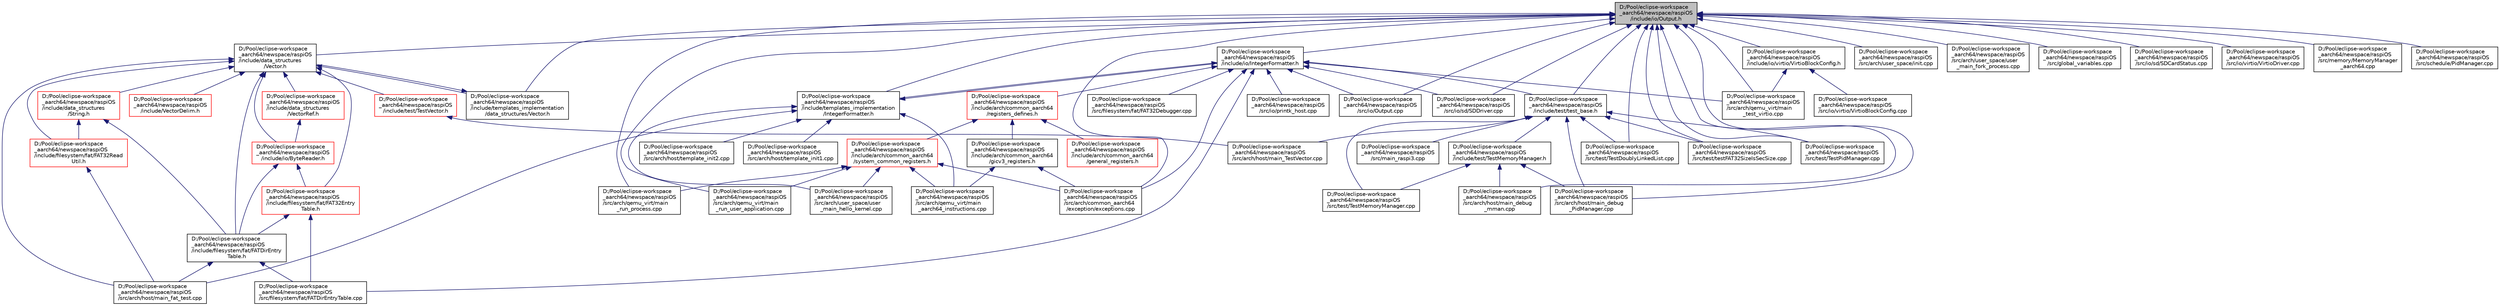 digraph "D:/Pool/eclipse-workspace_aarch64/newspace/raspiOS/include/io/Output.h"
{
  edge [fontname="Helvetica",fontsize="10",labelfontname="Helvetica",labelfontsize="10"];
  node [fontname="Helvetica",fontsize="10",shape=record];
  Node1594 [label="D:/Pool/eclipse-workspace\l_aarch64/newspace/raspiOS\l/include/io/Output.h",height=0.2,width=0.4,color="black", fillcolor="grey75", style="filled", fontcolor="black"];
  Node1594 -> Node1595 [dir="back",color="midnightblue",fontsize="10",style="solid",fontname="Helvetica"];
  Node1595 [label="D:/Pool/eclipse-workspace\l_aarch64/newspace/raspiOS\l/include/io/IntegerFormatter.h",height=0.2,width=0.4,color="black", fillcolor="white", style="filled",URL="$d5/d7b/io_2_integer_formatter_8h.html"];
  Node1595 -> Node1596 [dir="back",color="midnightblue",fontsize="10",style="solid",fontname="Helvetica"];
  Node1596 [label="D:/Pool/eclipse-workspace\l_aarch64/newspace/raspiOS\l/include/arch/common_aarch64\l/registers_defines.h",height=0.2,width=0.4,color="red", fillcolor="white", style="filled",URL="$d1/dbd/registers__defines_8h.html"];
  Node1596 -> Node1597 [dir="back",color="midnightblue",fontsize="10",style="solid",fontname="Helvetica"];
  Node1597 [label="D:/Pool/eclipse-workspace\l_aarch64/newspace/raspiOS\l/include/arch/common_aarch64\l/system_common_registers.h",height=0.2,width=0.4,color="red", fillcolor="white", style="filled",URL="$d4/d1f/system__common__registers_8h.html"];
  Node1597 -> Node1601 [dir="back",color="midnightblue",fontsize="10",style="solid",fontname="Helvetica"];
  Node1601 [label="D:/Pool/eclipse-workspace\l_aarch64/newspace/raspiOS\l/src/arch/common_aarch64\l/exception/exceptions.cpp",height=0.2,width=0.4,color="black", fillcolor="white", style="filled",URL="$dd/d12/exceptions_8cpp.html"];
  Node1597 -> Node1628 [dir="back",color="midnightblue",fontsize="10",style="solid",fontname="Helvetica"];
  Node1628 [label="D:/Pool/eclipse-workspace\l_aarch64/newspace/raspiOS\l/src/arch/qemu_virt/main\l_aarch64_instructions.cpp",height=0.2,width=0.4,color="black", fillcolor="white", style="filled",URL="$d3/d1d/main__aarch64__instructions_8cpp.html"];
  Node1597 -> Node1602 [dir="back",color="midnightblue",fontsize="10",style="solid",fontname="Helvetica"];
  Node1602 [label="D:/Pool/eclipse-workspace\l_aarch64/newspace/raspiOS\l/src/arch/qemu_virt/main\l_run_process.cpp",height=0.2,width=0.4,color="black", fillcolor="white", style="filled",URL="$d9/d35/main__run__process_8cpp.html"];
  Node1597 -> Node1612 [dir="back",color="midnightblue",fontsize="10",style="solid",fontname="Helvetica"];
  Node1612 [label="D:/Pool/eclipse-workspace\l_aarch64/newspace/raspiOS\l/src/arch/qemu_virt/main\l_run_user_application.cpp",height=0.2,width=0.4,color="black", fillcolor="white", style="filled",URL="$d3/d50/main__run__user__application_8cpp.html"];
  Node1597 -> Node1606 [dir="back",color="midnightblue",fontsize="10",style="solid",fontname="Helvetica"];
  Node1606 [label="D:/Pool/eclipse-workspace\l_aarch64/newspace/raspiOS\l/src/arch/user_space/user\l_main_hello_kernel.cpp",height=0.2,width=0.4,color="black", fillcolor="white", style="filled",URL="$db/db2/user__main__hello__kernel_8cpp.html"];
  Node1596 -> Node1630 [dir="back",color="midnightblue",fontsize="10",style="solid",fontname="Helvetica"];
  Node1630 [label="D:/Pool/eclipse-workspace\l_aarch64/newspace/raspiOS\l/include/arch/common_aarch64\l/general_registers.h",height=0.2,width=0.4,color="red", fillcolor="white", style="filled",URL="$d1/de4/general__registers_8h.html"];
  Node1596 -> Node1631 [dir="back",color="midnightblue",fontsize="10",style="solid",fontname="Helvetica"];
  Node1631 [label="D:/Pool/eclipse-workspace\l_aarch64/newspace/raspiOS\l/include/arch/common_aarch64\l/gicv3_registers.h",height=0.2,width=0.4,color="black", fillcolor="white", style="filled",URL="$d7/dc3/gicv3__registers_8h.html"];
  Node1631 -> Node1601 [dir="back",color="midnightblue",fontsize="10",style="solid",fontname="Helvetica"];
  Node1631 -> Node1628 [dir="back",color="midnightblue",fontsize="10",style="solid",fontname="Helvetica"];
  Node1595 -> Node1634 [dir="back",color="midnightblue",fontsize="10",style="solid",fontname="Helvetica"];
  Node1634 [label="D:/Pool/eclipse-workspace\l_aarch64/newspace/raspiOS\l/include/templates_implementation\l/IntegerFormatter.h",height=0.2,width=0.4,color="black", fillcolor="white", style="filled",URL="$dc/d84/templates__implementation_2_integer_formatter_8h.html"];
  Node1634 -> Node1595 [dir="back",color="midnightblue",fontsize="10",style="solid",fontname="Helvetica"];
  Node1634 -> Node1635 [dir="back",color="midnightblue",fontsize="10",style="solid",fontname="Helvetica"];
  Node1635 [label="D:/Pool/eclipse-workspace\l_aarch64/newspace/raspiOS\l/src/arch/host/main_fat_test.cpp",height=0.2,width=0.4,color="black", fillcolor="white", style="filled",URL="$d2/d27/main__fat__test_8cpp.html"];
  Node1634 -> Node1636 [dir="back",color="midnightblue",fontsize="10",style="solid",fontname="Helvetica"];
  Node1636 [label="D:/Pool/eclipse-workspace\l_aarch64/newspace/raspiOS\l/src/arch/host/template_init1.cpp",height=0.2,width=0.4,color="black", fillcolor="white", style="filled",URL="$da/dd3/template__init1_8cpp.html"];
  Node1634 -> Node1637 [dir="back",color="midnightblue",fontsize="10",style="solid",fontname="Helvetica"];
  Node1637 [label="D:/Pool/eclipse-workspace\l_aarch64/newspace/raspiOS\l/src/arch/host/template_init2.cpp",height=0.2,width=0.4,color="black", fillcolor="white", style="filled",URL="$dc/d3f/template__init2_8cpp.html"];
  Node1634 -> Node1628 [dir="back",color="midnightblue",fontsize="10",style="solid",fontname="Helvetica"];
  Node1634 -> Node1606 [dir="back",color="midnightblue",fontsize="10",style="solid",fontname="Helvetica"];
  Node1595 -> Node1638 [dir="back",color="midnightblue",fontsize="10",style="solid",fontname="Helvetica"];
  Node1638 [label="D:/Pool/eclipse-workspace\l_aarch64/newspace/raspiOS\l/include/test/test_base.h",height=0.2,width=0.4,color="black", fillcolor="white", style="filled",URL="$dc/d74/test__base_8h.html"];
  Node1638 -> Node1639 [dir="back",color="midnightblue",fontsize="10",style="solid",fontname="Helvetica"];
  Node1639 [label="D:/Pool/eclipse-workspace\l_aarch64/newspace/raspiOS\l/include/test/TestMemoryManager.h",height=0.2,width=0.4,color="black", fillcolor="white", style="filled",URL="$d9/d3b/_test_memory_manager_8h.html"];
  Node1639 -> Node1640 [dir="back",color="midnightblue",fontsize="10",style="solid",fontname="Helvetica"];
  Node1640 [label="D:/Pool/eclipse-workspace\l_aarch64/newspace/raspiOS\l/src/arch/host/main_debug\l_mman.cpp",height=0.2,width=0.4,color="black", fillcolor="white", style="filled",URL="$d2/d6d/main__debug__mman_8cpp.html"];
  Node1639 -> Node1641 [dir="back",color="midnightblue",fontsize="10",style="solid",fontname="Helvetica"];
  Node1641 [label="D:/Pool/eclipse-workspace\l_aarch64/newspace/raspiOS\l/src/arch/host/main_debug\l_PidManager.cpp",height=0.2,width=0.4,color="black", fillcolor="white", style="filled",URL="$d1/d40/main__debug___pid_manager_8cpp.html"];
  Node1639 -> Node1642 [dir="back",color="midnightblue",fontsize="10",style="solid",fontname="Helvetica"];
  Node1642 [label="D:/Pool/eclipse-workspace\l_aarch64/newspace/raspiOS\l/src/test/TestMemoryManager.cpp",height=0.2,width=0.4,color="black", fillcolor="white", style="filled",URL="$d8/dfd/_test_memory_manager_8cpp.html"];
  Node1638 -> Node1641 [dir="back",color="midnightblue",fontsize="10",style="solid",fontname="Helvetica"];
  Node1638 -> Node1643 [dir="back",color="midnightblue",fontsize="10",style="solid",fontname="Helvetica"];
  Node1643 [label="D:/Pool/eclipse-workspace\l_aarch64/newspace/raspiOS\l/src/arch/host/main_TestVector.cpp",height=0.2,width=0.4,color="black", fillcolor="white", style="filled",URL="$d5/d46/main___test_vector_8cpp.html"];
  Node1638 -> Node1644 [dir="back",color="midnightblue",fontsize="10",style="solid",fontname="Helvetica"];
  Node1644 [label="D:/Pool/eclipse-workspace\l_aarch64/newspace/raspiOS\l/src/main_raspi3.cpp",height=0.2,width=0.4,color="black", fillcolor="white", style="filled",URL="$d6/d05/main__raspi3_8cpp.html"];
  Node1638 -> Node1645 [dir="back",color="midnightblue",fontsize="10",style="solid",fontname="Helvetica"];
  Node1645 [label="D:/Pool/eclipse-workspace\l_aarch64/newspace/raspiOS\l/src/test/TestDoublyLinkedList.cpp",height=0.2,width=0.4,color="black", fillcolor="white", style="filled",URL="$d4/d96/_test_doubly_linked_list_8cpp.html"];
  Node1638 -> Node1646 [dir="back",color="midnightblue",fontsize="10",style="solid",fontname="Helvetica"];
  Node1646 [label="D:/Pool/eclipse-workspace\l_aarch64/newspace/raspiOS\l/src/test/testFAT32SizeIsSecSize.cpp",height=0.2,width=0.4,color="black", fillcolor="white", style="filled",URL="$d1/d9f/test_f_a_t32_size_is_sec_size_8cpp.html"];
  Node1638 -> Node1642 [dir="back",color="midnightblue",fontsize="10",style="solid",fontname="Helvetica"];
  Node1638 -> Node1647 [dir="back",color="midnightblue",fontsize="10",style="solid",fontname="Helvetica"];
  Node1647 [label="D:/Pool/eclipse-workspace\l_aarch64/newspace/raspiOS\l/src/test/TestPidManager.cpp",height=0.2,width=0.4,color="black", fillcolor="white", style="filled",URL="$d9/d4f/_test_pid_manager_8cpp.html"];
  Node1595 -> Node1601 [dir="back",color="midnightblue",fontsize="10",style="solid",fontname="Helvetica"];
  Node1595 -> Node1648 [dir="back",color="midnightblue",fontsize="10",style="solid",fontname="Helvetica"];
  Node1648 [label="D:/Pool/eclipse-workspace\l_aarch64/newspace/raspiOS\l/src/arch/qemu_virt/main\l_test_virtio.cpp",height=0.2,width=0.4,color="black", fillcolor="white", style="filled",URL="$d0/d67/main__test__virtio_8cpp.html"];
  Node1595 -> Node1649 [dir="back",color="midnightblue",fontsize="10",style="solid",fontname="Helvetica"];
  Node1649 [label="D:/Pool/eclipse-workspace\l_aarch64/newspace/raspiOS\l/src/filesystem/fat/FAT32Debugger.cpp",height=0.2,width=0.4,color="black", fillcolor="white", style="filled",URL="$d7/de4/_f_a_t32_debugger_8cpp.html"];
  Node1595 -> Node1650 [dir="back",color="midnightblue",fontsize="10",style="solid",fontname="Helvetica"];
  Node1650 [label="D:/Pool/eclipse-workspace\l_aarch64/newspace/raspiOS\l/src/filesystem/fat/FATDirEntryTable.cpp",height=0.2,width=0.4,color="black", fillcolor="white", style="filled",URL="$d9/de1/_f_a_t_dir_entry_table_8cpp.html"];
  Node1595 -> Node1651 [dir="back",color="midnightblue",fontsize="10",style="solid",fontname="Helvetica"];
  Node1651 [label="D:/Pool/eclipse-workspace\l_aarch64/newspace/raspiOS\l/src/io/Output.cpp",height=0.2,width=0.4,color="black", fillcolor="white", style="filled",URL="$dd/d4c/_output_8cpp.html"];
  Node1595 -> Node1652 [dir="back",color="midnightblue",fontsize="10",style="solid",fontname="Helvetica"];
  Node1652 [label="D:/Pool/eclipse-workspace\l_aarch64/newspace/raspiOS\l/src/io/printk_host.cpp",height=0.2,width=0.4,color="black", fillcolor="white", style="filled",URL="$d2/d67/printk__host_8cpp.html"];
  Node1595 -> Node1653 [dir="back",color="midnightblue",fontsize="10",style="solid",fontname="Helvetica"];
  Node1653 [label="D:/Pool/eclipse-workspace\l_aarch64/newspace/raspiOS\l/src/io/sd/SDDriver.cpp",height=0.2,width=0.4,color="black", fillcolor="white", style="filled",URL="$d9/d31/_s_d_driver_8cpp.html"];
  Node1594 -> Node1634 [dir="back",color="midnightblue",fontsize="10",style="solid",fontname="Helvetica"];
  Node1594 -> Node1654 [dir="back",color="midnightblue",fontsize="10",style="solid",fontname="Helvetica"];
  Node1654 [label="D:/Pool/eclipse-workspace\l_aarch64/newspace/raspiOS\l/include/data_structures\l/Vector.h",height=0.2,width=0.4,color="black", fillcolor="white", style="filled",URL="$d0/d70/data__structures_2_vector_8h.html"];
  Node1654 -> Node1655 [dir="back",color="midnightblue",fontsize="10",style="solid",fontname="Helvetica"];
  Node1655 [label="D:/Pool/eclipse-workspace\l_aarch64/newspace/raspiOS\l/include/data_structures\l/String.h",height=0.2,width=0.4,color="red", fillcolor="white", style="filled",URL="$db/db5/_string_8h.html"];
  Node1655 -> Node1663 [dir="back",color="midnightblue",fontsize="10",style="solid",fontname="Helvetica"];
  Node1663 [label="D:/Pool/eclipse-workspace\l_aarch64/newspace/raspiOS\l/include/filesystem/fat/FAT32Read\lUtil.h",height=0.2,width=0.4,color="red", fillcolor="white", style="filled",URL="$d6/dbc/_f_a_t32_read_util_8h.html"];
  Node1663 -> Node1635 [dir="back",color="midnightblue",fontsize="10",style="solid",fontname="Helvetica"];
  Node1655 -> Node1664 [dir="back",color="midnightblue",fontsize="10",style="solid",fontname="Helvetica"];
  Node1664 [label="D:/Pool/eclipse-workspace\l_aarch64/newspace/raspiOS\l/include/filesystem/fat/FATDirEntry\lTable.h",height=0.2,width=0.4,color="black", fillcolor="white", style="filled",URL="$de/d48/_f_a_t_dir_entry_table_8h.html"];
  Node1664 -> Node1635 [dir="back",color="midnightblue",fontsize="10",style="solid",fontname="Helvetica"];
  Node1664 -> Node1650 [dir="back",color="midnightblue",fontsize="10",style="solid",fontname="Helvetica"];
  Node1654 -> Node1668 [dir="back",color="midnightblue",fontsize="10",style="solid",fontname="Helvetica"];
  Node1668 [label="D:/Pool/eclipse-workspace\l_aarch64/newspace/raspiOS\l/include/templates_implementation\l/data_structures/Vector.h",height=0.2,width=0.4,color="black", fillcolor="white", style="filled",URL="$d6/d5d/templates__implementation_2data__structures_2_vector_8h.html"];
  Node1668 -> Node1654 [dir="back",color="midnightblue",fontsize="10",style="solid",fontname="Helvetica"];
  Node1654 -> Node1669 [dir="back",color="midnightblue",fontsize="10",style="solid",fontname="Helvetica"];
  Node1669 [label="D:/Pool/eclipse-workspace\l_aarch64/newspace/raspiOS\l/include/data_structures\l/VectorRef.h",height=0.2,width=0.4,color="red", fillcolor="white", style="filled",URL="$da/d95/data__structures_2_vector_ref_8h.html"];
  Node1669 -> Node1671 [dir="back",color="midnightblue",fontsize="10",style="solid",fontname="Helvetica"];
  Node1671 [label="D:/Pool/eclipse-workspace\l_aarch64/newspace/raspiOS\l/include/io/ByteReader.h",height=0.2,width=0.4,color="red", fillcolor="white", style="filled",URL="$da/db6/io_2_byte_reader_8h.html"];
  Node1671 -> Node1672 [dir="back",color="midnightblue",fontsize="10",style="solid",fontname="Helvetica"];
  Node1672 [label="D:/Pool/eclipse-workspace\l_aarch64/newspace/raspiOS\l/include/filesystem/fat/FAT32Entry\lTable.h",height=0.2,width=0.4,color="red", fillcolor="white", style="filled",URL="$de/dca/_f_a_t32_entry_table_8h.html"];
  Node1672 -> Node1664 [dir="back",color="midnightblue",fontsize="10",style="solid",fontname="Helvetica"];
  Node1672 -> Node1650 [dir="back",color="midnightblue",fontsize="10",style="solid",fontname="Helvetica"];
  Node1671 -> Node1664 [dir="back",color="midnightblue",fontsize="10",style="solid",fontname="Helvetica"];
  Node1654 -> Node1672 [dir="back",color="midnightblue",fontsize="10",style="solid",fontname="Helvetica"];
  Node1654 -> Node1671 [dir="back",color="midnightblue",fontsize="10",style="solid",fontname="Helvetica"];
  Node1654 -> Node1663 [dir="back",color="midnightblue",fontsize="10",style="solid",fontname="Helvetica"];
  Node1654 -> Node1664 [dir="back",color="midnightblue",fontsize="10",style="solid",fontname="Helvetica"];
  Node1654 -> Node1676 [dir="back",color="midnightblue",fontsize="10",style="solid",fontname="Helvetica"];
  Node1676 [label="D:/Pool/eclipse-workspace\l_aarch64/newspace/raspiOS\l/include/VectorDelim.h",height=0.2,width=0.4,color="red", fillcolor="white", style="filled",URL="$db/de1/_vector_delim_8h.html"];
  Node1654 -> Node1678 [dir="back",color="midnightblue",fontsize="10",style="solid",fontname="Helvetica"];
  Node1678 [label="D:/Pool/eclipse-workspace\l_aarch64/newspace/raspiOS\l/include/test/TestVector.h",height=0.2,width=0.4,color="red", fillcolor="white", style="filled",URL="$d0/d4a/_test_vector_8h.html"];
  Node1678 -> Node1643 [dir="back",color="midnightblue",fontsize="10",style="solid",fontname="Helvetica"];
  Node1654 -> Node1635 [dir="back",color="midnightblue",fontsize="10",style="solid",fontname="Helvetica"];
  Node1594 -> Node1668 [dir="back",color="midnightblue",fontsize="10",style="solid",fontname="Helvetica"];
  Node1594 -> Node1680 [dir="back",color="midnightblue",fontsize="10",style="solid",fontname="Helvetica"];
  Node1680 [label="D:/Pool/eclipse-workspace\l_aarch64/newspace/raspiOS\l/include/io/virtio/VirtioBlockConfig.h",height=0.2,width=0.4,color="black", fillcolor="white", style="filled",URL="$d8/d89/_virtio_block_config_8h.html"];
  Node1680 -> Node1648 [dir="back",color="midnightblue",fontsize="10",style="solid",fontname="Helvetica"];
  Node1680 -> Node1681 [dir="back",color="midnightblue",fontsize="10",style="solid",fontname="Helvetica"];
  Node1681 [label="D:/Pool/eclipse-workspace\l_aarch64/newspace/raspiOS\l/src/io/virtio/VirtioBlockConfig.cpp",height=0.2,width=0.4,color="black", fillcolor="white", style="filled",URL="$d2/d56/_virtio_block_config_8cpp.html"];
  Node1594 -> Node1638 [dir="back",color="midnightblue",fontsize="10",style="solid",fontname="Helvetica"];
  Node1594 -> Node1601 [dir="back",color="midnightblue",fontsize="10",style="solid",fontname="Helvetica"];
  Node1594 -> Node1640 [dir="back",color="midnightblue",fontsize="10",style="solid",fontname="Helvetica"];
  Node1594 -> Node1641 [dir="back",color="midnightblue",fontsize="10",style="solid",fontname="Helvetica"];
  Node1594 -> Node1602 [dir="back",color="midnightblue",fontsize="10",style="solid",fontname="Helvetica"];
  Node1594 -> Node1612 [dir="back",color="midnightblue",fontsize="10",style="solid",fontname="Helvetica"];
  Node1594 -> Node1648 [dir="back",color="midnightblue",fontsize="10",style="solid",fontname="Helvetica"];
  Node1594 -> Node1625 [dir="back",color="midnightblue",fontsize="10",style="solid",fontname="Helvetica"];
  Node1625 [label="D:/Pool/eclipse-workspace\l_aarch64/newspace/raspiOS\l/src/arch/user_space/init.cpp",height=0.2,width=0.4,color="black", fillcolor="white", style="filled",URL="$d0/dc9/init_8cpp.html"];
  Node1594 -> Node1605 [dir="back",color="midnightblue",fontsize="10",style="solid",fontname="Helvetica"];
  Node1605 [label="D:/Pool/eclipse-workspace\l_aarch64/newspace/raspiOS\l/src/arch/user_space/user\l_main_fork_process.cpp",height=0.2,width=0.4,color="black", fillcolor="white", style="filled",URL="$d0/ddd/user__main__fork__process_8cpp.html"];
  Node1594 -> Node1624 [dir="back",color="midnightblue",fontsize="10",style="solid",fontname="Helvetica"];
  Node1624 [label="D:/Pool/eclipse-workspace\l_aarch64/newspace/raspiOS\l/src/global_variables.cpp",height=0.2,width=0.4,color="black", fillcolor="white", style="filled",URL="$d9/d90/global__variables_8cpp.html"];
  Node1594 -> Node1651 [dir="back",color="midnightblue",fontsize="10",style="solid",fontname="Helvetica"];
  Node1594 -> Node1682 [dir="back",color="midnightblue",fontsize="10",style="solid",fontname="Helvetica"];
  Node1682 [label="D:/Pool/eclipse-workspace\l_aarch64/newspace/raspiOS\l/src/io/sd/SDCardStatus.cpp",height=0.2,width=0.4,color="black", fillcolor="white", style="filled",URL="$de/dd5/_s_d_card_status_8cpp.html"];
  Node1594 -> Node1653 [dir="back",color="midnightblue",fontsize="10",style="solid",fontname="Helvetica"];
  Node1594 -> Node1683 [dir="back",color="midnightblue",fontsize="10",style="solid",fontname="Helvetica"];
  Node1683 [label="D:/Pool/eclipse-workspace\l_aarch64/newspace/raspiOS\l/src/io/virtio/VirtioDriver.cpp",height=0.2,width=0.4,color="black", fillcolor="white", style="filled",URL="$db/d70/_virtio_driver_8cpp.html"];
  Node1594 -> Node1684 [dir="back",color="midnightblue",fontsize="10",style="solid",fontname="Helvetica"];
  Node1684 [label="D:/Pool/eclipse-workspace\l_aarch64/newspace/raspiOS\l/src/memory/MemoryManager\l_aarch64.cpp",height=0.2,width=0.4,color="black", fillcolor="white", style="filled",URL="$d7/dec/_memory_manager__aarch64_8cpp.html"];
  Node1594 -> Node1685 [dir="back",color="midnightblue",fontsize="10",style="solid",fontname="Helvetica"];
  Node1685 [label="D:/Pool/eclipse-workspace\l_aarch64/newspace/raspiOS\l/src/schedule/PidManager.cpp",height=0.2,width=0.4,color="black", fillcolor="white", style="filled",URL="$dd/d33/_pid_manager_8cpp.html"];
  Node1594 -> Node1645 [dir="back",color="midnightblue",fontsize="10",style="solid",fontname="Helvetica"];
  Node1594 -> Node1646 [dir="back",color="midnightblue",fontsize="10",style="solid",fontname="Helvetica"];
  Node1594 -> Node1647 [dir="back",color="midnightblue",fontsize="10",style="solid",fontname="Helvetica"];
}
